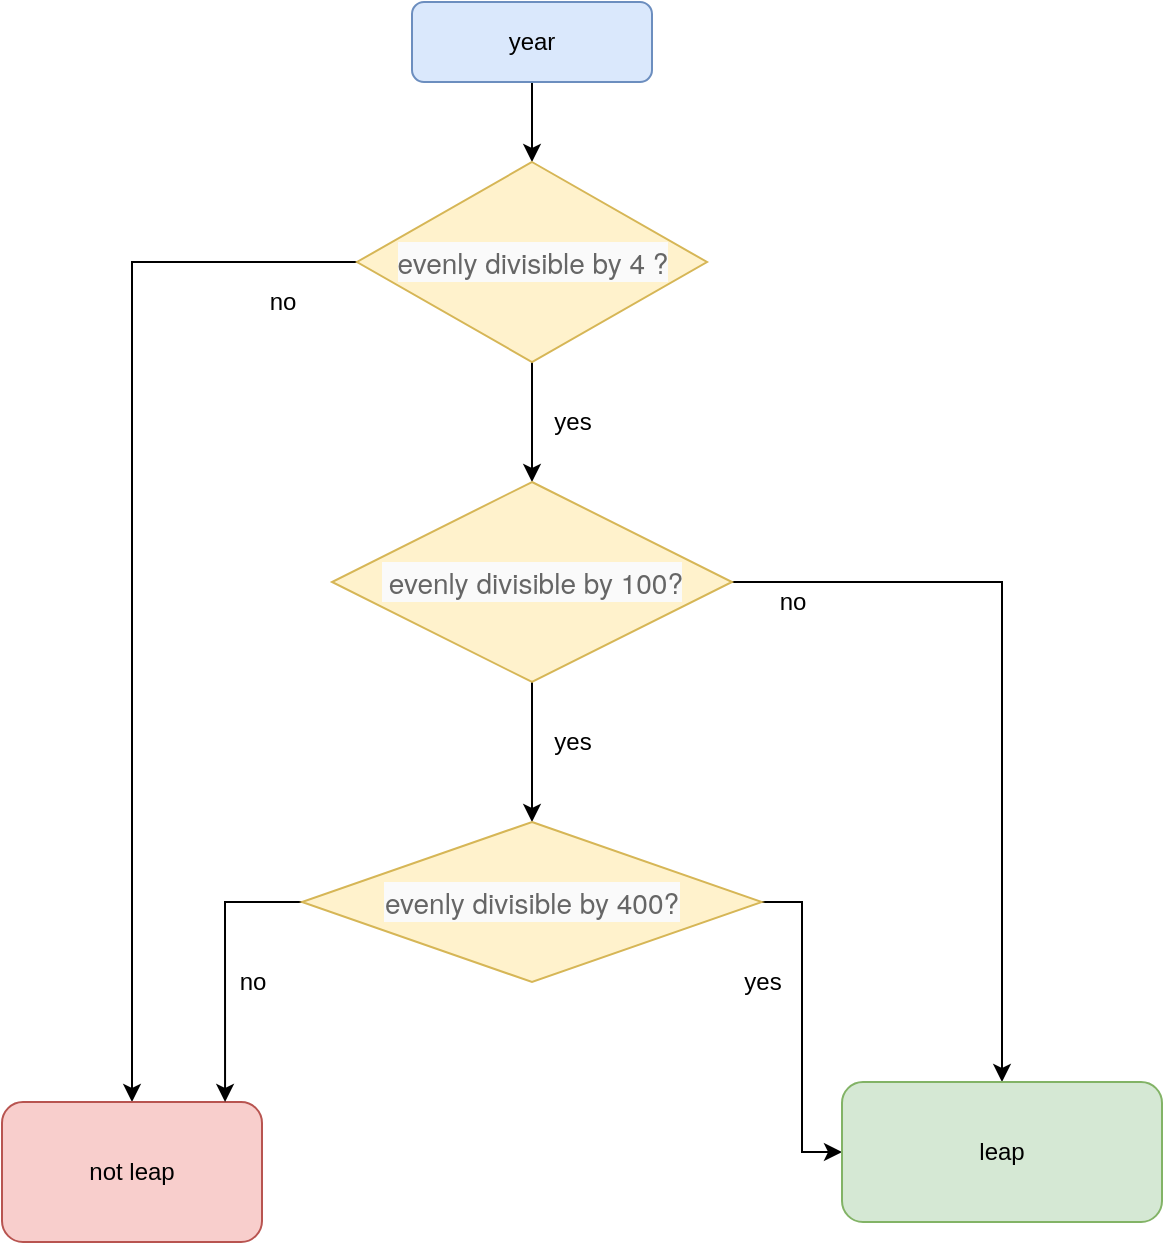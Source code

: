 <mxfile version="18.0.5" type="github" pages="2">
  <diagram id="-Te3peYq7g-sy-9JVavY" name="Page-1">
    <mxGraphModel dx="1426" dy="1040" grid="1" gridSize="10" guides="1" tooltips="1" connect="1" arrows="1" fold="1" page="1" pageScale="1" pageWidth="850" pageHeight="1100" math="0" shadow="0">
      <root>
        <mxCell id="0" />
        <mxCell id="1" parent="0" />
        <mxCell id="7UljVsRdRgy-RmQaWY9A-3" style="edgeStyle=orthogonalEdgeStyle;rounded=0;orthogonalLoop=1;jettySize=auto;html=1;exitX=0.5;exitY=1;exitDx=0;exitDy=0;entryX=0.5;entryY=0;entryDx=0;entryDy=0;" edge="1" parent="1" source="7UljVsRdRgy-RmQaWY9A-1" target="7UljVsRdRgy-RmQaWY9A-2">
          <mxGeometry relative="1" as="geometry" />
        </mxCell>
        <mxCell id="7UljVsRdRgy-RmQaWY9A-1" value="year" style="rounded=1;whiteSpace=wrap;html=1;fillColor=#dae8fc;strokeColor=#6c8ebf;" vertex="1" parent="1">
          <mxGeometry x="315" y="120" width="120" height="40" as="geometry" />
        </mxCell>
        <mxCell id="7UljVsRdRgy-RmQaWY9A-35" style="edgeStyle=orthogonalEdgeStyle;rounded=0;orthogonalLoop=1;jettySize=auto;html=1;" edge="1" parent="1" source="7UljVsRdRgy-RmQaWY9A-2" target="7UljVsRdRgy-RmQaWY9A-4">
          <mxGeometry relative="1" as="geometry" />
        </mxCell>
        <mxCell id="7UljVsRdRgy-RmQaWY9A-37" style="edgeStyle=orthogonalEdgeStyle;rounded=0;orthogonalLoop=1;jettySize=auto;html=1;entryX=0.5;entryY=0;entryDx=0;entryDy=0;" edge="1" parent="1" source="7UljVsRdRgy-RmQaWY9A-2" target="7UljVsRdRgy-RmQaWY9A-12">
          <mxGeometry relative="1" as="geometry" />
        </mxCell>
        <mxCell id="7UljVsRdRgy-RmQaWY9A-2" value="&lt;span style=&quot;color: rgb(102, 102, 102); font-family: Metropolis, &amp;quot;Avenir Next&amp;quot;, &amp;quot;Helvetica Neue&amp;quot;, Arial, sans-serif; font-size: 14px; text-align: start; background-color: rgb(250, 250, 250);&quot;&gt;evenly divisible by 4 ?&lt;/span&gt;" style="rhombus;whiteSpace=wrap;html=1;fillColor=#fff2cc;strokeColor=#d6b656;" vertex="1" parent="1">
          <mxGeometry x="287.5" y="200" width="175" height="100" as="geometry" />
        </mxCell>
        <mxCell id="7UljVsRdRgy-RmQaWY9A-4" value="not leap" style="rounded=1;whiteSpace=wrap;html=1;fillColor=#f8cecc;strokeColor=#b85450;" vertex="1" parent="1">
          <mxGeometry x="110" y="670" width="130" height="70" as="geometry" />
        </mxCell>
        <mxCell id="7UljVsRdRgy-RmQaWY9A-43" style="edgeStyle=orthogonalEdgeStyle;rounded=0;orthogonalLoop=1;jettySize=auto;html=1;entryX=0.5;entryY=0;entryDx=0;entryDy=0;" edge="1" parent="1" source="7UljVsRdRgy-RmQaWY9A-12" target="7UljVsRdRgy-RmQaWY9A-20">
          <mxGeometry relative="1" as="geometry" />
        </mxCell>
        <mxCell id="7UljVsRdRgy-RmQaWY9A-50" style="edgeStyle=orthogonalEdgeStyle;rounded=0;orthogonalLoop=1;jettySize=auto;html=1;" edge="1" parent="1" source="7UljVsRdRgy-RmQaWY9A-12" target="7UljVsRdRgy-RmQaWY9A-27">
          <mxGeometry relative="1" as="geometry" />
        </mxCell>
        <mxCell id="7UljVsRdRgy-RmQaWY9A-12" value="&lt;span style=&quot;color: rgb(102, 102, 102); font-family: Metropolis, &amp;quot;Avenir Next&amp;quot;, &amp;quot;Helvetica Neue&amp;quot;, Arial, sans-serif; font-size: 14px; text-align: start; background-color: rgb(250, 250, 250);&quot;&gt;&amp;nbsp;evenly divisible by 100?&lt;/span&gt;" style="rhombus;whiteSpace=wrap;html=1;fillColor=#fff2cc;strokeColor=#d6b656;" vertex="1" parent="1">
          <mxGeometry x="275" y="360" width="200" height="100" as="geometry" />
        </mxCell>
        <mxCell id="7UljVsRdRgy-RmQaWY9A-44" style="edgeStyle=orthogonalEdgeStyle;rounded=0;orthogonalLoop=1;jettySize=auto;html=1;entryX=0.858;entryY=0;entryDx=0;entryDy=0;entryPerimeter=0;" edge="1" parent="1" source="7UljVsRdRgy-RmQaWY9A-20" target="7UljVsRdRgy-RmQaWY9A-4">
          <mxGeometry relative="1" as="geometry" />
        </mxCell>
        <mxCell id="7UljVsRdRgy-RmQaWY9A-49" style="edgeStyle=orthogonalEdgeStyle;rounded=0;orthogonalLoop=1;jettySize=auto;html=1;entryX=0;entryY=0.5;entryDx=0;entryDy=0;" edge="1" parent="1" source="7UljVsRdRgy-RmQaWY9A-20" target="7UljVsRdRgy-RmQaWY9A-27">
          <mxGeometry relative="1" as="geometry" />
        </mxCell>
        <mxCell id="7UljVsRdRgy-RmQaWY9A-20" value="&lt;span style=&quot;color: rgb(102, 102, 102); font-family: Metropolis, &amp;quot;Avenir Next&amp;quot;, &amp;quot;Helvetica Neue&amp;quot;, Arial, sans-serif; font-size: 14px; text-align: start; background-color: rgb(250, 250, 250);&quot;&gt;evenly divisible by 400?&lt;/span&gt;" style="rhombus;whiteSpace=wrap;html=1;fillColor=#fff2cc;strokeColor=#d6b656;" vertex="1" parent="1">
          <mxGeometry x="260" y="530" width="230" height="80" as="geometry" />
        </mxCell>
        <mxCell id="7UljVsRdRgy-RmQaWY9A-27" value="leap" style="rounded=1;whiteSpace=wrap;html=1;fillColor=#d5e8d4;strokeColor=#82b366;" vertex="1" parent="1">
          <mxGeometry x="530" y="660" width="160" height="70" as="geometry" />
        </mxCell>
        <mxCell id="7UljVsRdRgy-RmQaWY9A-36" value="no" style="text;html=1;align=center;verticalAlign=middle;resizable=0;points=[];autosize=1;strokeColor=none;fillColor=none;" vertex="1" parent="1">
          <mxGeometry x="235" y="260" width="30" height="20" as="geometry" />
        </mxCell>
        <mxCell id="7UljVsRdRgy-RmQaWY9A-38" value="yes" style="text;html=1;align=center;verticalAlign=middle;resizable=0;points=[];autosize=1;strokeColor=none;fillColor=none;" vertex="1" parent="1">
          <mxGeometry x="380" y="320" width="30" height="20" as="geometry" />
        </mxCell>
        <mxCell id="7UljVsRdRgy-RmQaWY9A-40" value="yes" style="text;html=1;align=center;verticalAlign=middle;resizable=0;points=[];autosize=1;strokeColor=none;fillColor=none;" vertex="1" parent="1">
          <mxGeometry x="380" y="480" width="30" height="20" as="geometry" />
        </mxCell>
        <mxCell id="7UljVsRdRgy-RmQaWY9A-42" value="no" style="text;html=1;align=center;verticalAlign=middle;resizable=0;points=[];autosize=1;strokeColor=none;fillColor=none;" vertex="1" parent="1">
          <mxGeometry x="490" y="410" width="30" height="20" as="geometry" />
        </mxCell>
        <mxCell id="7UljVsRdRgy-RmQaWY9A-45" value="no" style="text;html=1;align=center;verticalAlign=middle;resizable=0;points=[];autosize=1;strokeColor=none;fillColor=none;" vertex="1" parent="1">
          <mxGeometry x="220" y="600" width="30" height="20" as="geometry" />
        </mxCell>
        <mxCell id="7UljVsRdRgy-RmQaWY9A-47" value="yes" style="text;html=1;align=center;verticalAlign=middle;resizable=0;points=[];autosize=1;strokeColor=none;fillColor=none;" vertex="1" parent="1">
          <mxGeometry x="475" y="600" width="30" height="20" as="geometry" />
        </mxCell>
      </root>
    </mxGraphModel>
  </diagram>
  <diagram id="fX0WP2kZ1O_ftQY2yD1F" name="Page-2">
    <mxGraphModel dx="1426" dy="1040" grid="1" gridSize="10" guides="1" tooltips="1" connect="1" arrows="1" fold="1" page="1" pageScale="1" pageWidth="850" pageHeight="1100" math="0" shadow="0">
      <root>
        <mxCell id="0" />
        <mxCell id="1" parent="0" />
      </root>
    </mxGraphModel>
  </diagram>
</mxfile>

